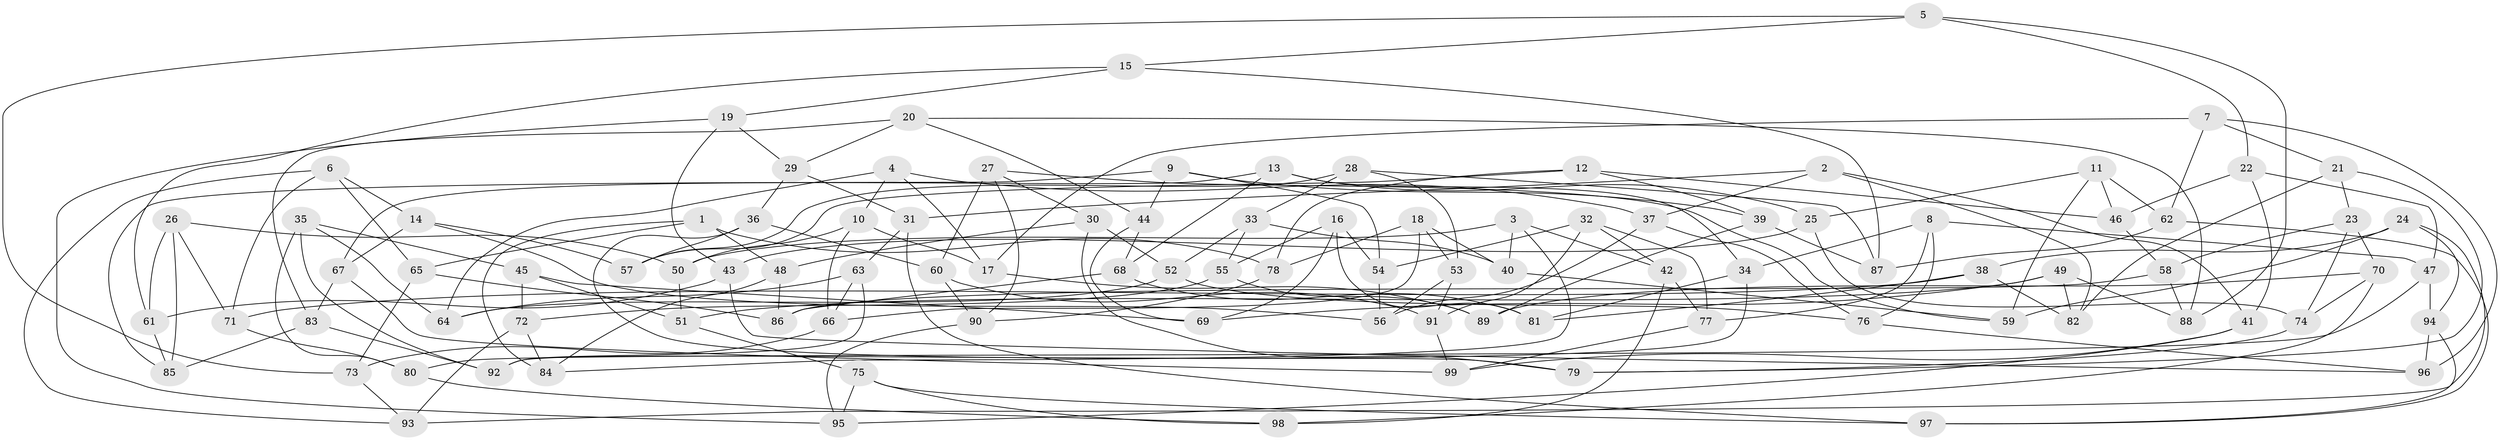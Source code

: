 // Generated by graph-tools (version 1.1) at 2025/16/03/09/25 04:16:29]
// undirected, 99 vertices, 198 edges
graph export_dot {
graph [start="1"]
  node [color=gray90,style=filled];
  1;
  2;
  3;
  4;
  5;
  6;
  7;
  8;
  9;
  10;
  11;
  12;
  13;
  14;
  15;
  16;
  17;
  18;
  19;
  20;
  21;
  22;
  23;
  24;
  25;
  26;
  27;
  28;
  29;
  30;
  31;
  32;
  33;
  34;
  35;
  36;
  37;
  38;
  39;
  40;
  41;
  42;
  43;
  44;
  45;
  46;
  47;
  48;
  49;
  50;
  51;
  52;
  53;
  54;
  55;
  56;
  57;
  58;
  59;
  60;
  61;
  62;
  63;
  64;
  65;
  66;
  67;
  68;
  69;
  70;
  71;
  72;
  73;
  74;
  75;
  76;
  77;
  78;
  79;
  80;
  81;
  82;
  83;
  84;
  85;
  86;
  87;
  88;
  89;
  90;
  91;
  92;
  93;
  94;
  95;
  96;
  97;
  98;
  99;
  1 -- 48;
  1 -- 78;
  1 -- 84;
  1 -- 65;
  2 -- 37;
  2 -- 41;
  2 -- 31;
  2 -- 82;
  3 -- 42;
  3 -- 40;
  3 -- 50;
  3 -- 84;
  4 -- 10;
  4 -- 17;
  4 -- 64;
  4 -- 37;
  5 -- 88;
  5 -- 22;
  5 -- 73;
  5 -- 15;
  6 -- 14;
  6 -- 65;
  6 -- 93;
  6 -- 71;
  7 -- 96;
  7 -- 17;
  7 -- 21;
  7 -- 62;
  8 -- 77;
  8 -- 47;
  8 -- 34;
  8 -- 76;
  9 -- 39;
  9 -- 54;
  9 -- 85;
  9 -- 44;
  10 -- 50;
  10 -- 66;
  10 -- 17;
  11 -- 59;
  11 -- 46;
  11 -- 25;
  11 -- 62;
  12 -- 57;
  12 -- 46;
  12 -- 39;
  12 -- 78;
  13 -- 68;
  13 -- 34;
  13 -- 25;
  13 -- 67;
  14 -- 67;
  14 -- 57;
  14 -- 56;
  15 -- 61;
  15 -- 19;
  15 -- 87;
  16 -- 54;
  16 -- 81;
  16 -- 69;
  16 -- 55;
  17 -- 89;
  18 -- 40;
  18 -- 53;
  18 -- 78;
  18 -- 66;
  19 -- 29;
  19 -- 95;
  19 -- 43;
  20 -- 44;
  20 -- 83;
  20 -- 88;
  20 -- 29;
  21 -- 79;
  21 -- 82;
  21 -- 23;
  22 -- 46;
  22 -- 47;
  22 -- 41;
  23 -- 74;
  23 -- 58;
  23 -- 70;
  24 -- 59;
  24 -- 38;
  24 -- 94;
  24 -- 93;
  25 -- 74;
  25 -- 43;
  26 -- 85;
  26 -- 61;
  26 -- 50;
  26 -- 71;
  27 -- 60;
  27 -- 30;
  27 -- 59;
  27 -- 90;
  28 -- 57;
  28 -- 33;
  28 -- 53;
  28 -- 87;
  29 -- 31;
  29 -- 36;
  30 -- 52;
  30 -- 48;
  30 -- 79;
  31 -- 97;
  31 -- 63;
  32 -- 54;
  32 -- 91;
  32 -- 77;
  32 -- 42;
  33 -- 40;
  33 -- 55;
  33 -- 52;
  34 -- 81;
  34 -- 92;
  35 -- 80;
  35 -- 45;
  35 -- 64;
  35 -- 92;
  36 -- 79;
  36 -- 57;
  36 -- 60;
  37 -- 56;
  37 -- 76;
  38 -- 81;
  38 -- 82;
  38 -- 71;
  39 -- 89;
  39 -- 87;
  40 -- 59;
  41 -- 95;
  41 -- 99;
  42 -- 77;
  42 -- 98;
  43 -- 61;
  43 -- 96;
  44 -- 68;
  44 -- 69;
  45 -- 51;
  45 -- 69;
  45 -- 72;
  46 -- 58;
  47 -- 94;
  47 -- 80;
  48 -- 84;
  48 -- 86;
  49 -- 82;
  49 -- 51;
  49 -- 88;
  49 -- 69;
  50 -- 51;
  51 -- 75;
  52 -- 76;
  52 -- 64;
  53 -- 91;
  53 -- 56;
  54 -- 56;
  55 -- 72;
  55 -- 89;
  58 -- 86;
  58 -- 88;
  60 -- 91;
  60 -- 90;
  61 -- 85;
  62 -- 87;
  62 -- 97;
  63 -- 66;
  63 -- 92;
  63 -- 64;
  65 -- 86;
  65 -- 73;
  66 -- 73;
  67 -- 83;
  67 -- 99;
  68 -- 86;
  68 -- 81;
  70 -- 89;
  70 -- 74;
  70 -- 98;
  71 -- 80;
  72 -- 93;
  72 -- 84;
  73 -- 93;
  74 -- 79;
  75 -- 95;
  75 -- 97;
  75 -- 98;
  76 -- 96;
  77 -- 99;
  78 -- 90;
  80 -- 98;
  83 -- 92;
  83 -- 85;
  90 -- 95;
  91 -- 99;
  94 -- 96;
  94 -- 97;
}
